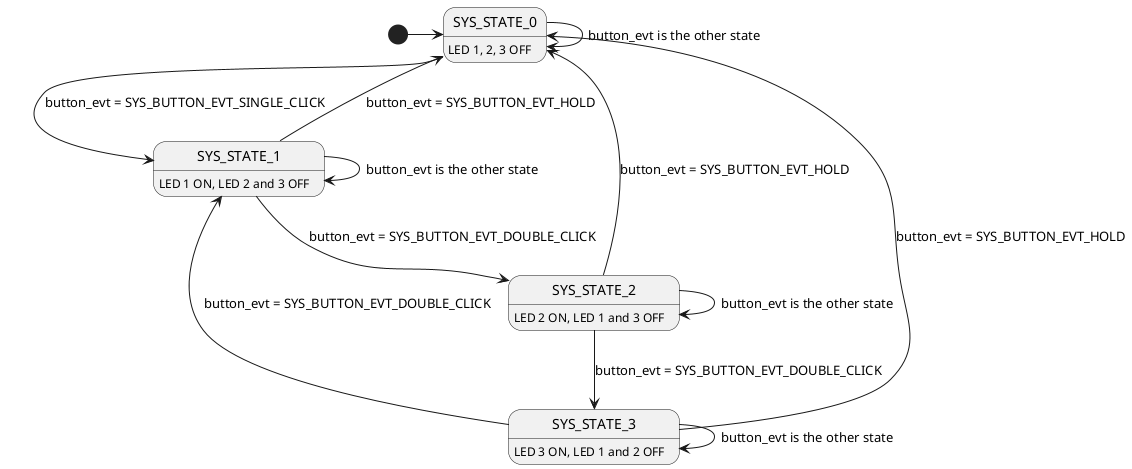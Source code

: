 @startuml

hide empty description

[*] -> SYS_STATE_0

state SYS_STATE_0: LED 1, 2, 3 OFF
state SYS_STATE_1: LED 1 ON, LED 2 and 3 OFF
state SYS_STATE_2: LED 2 ON, LED 1 and 3 OFF
state SYS_STATE_3: LED 3 ON, LED 1 and 2 OFF

SYS_STATE_0 -> SYS_STATE_1: button_evt = SYS_BUTTON_EVT_SINGLE_CLICK
SYS_STATE_0 -> SYS_STATE_0: button_evt is the other state

SYS_STATE_1 -down-> SYS_STATE_2: button_evt = SYS_BUTTON_EVT_DOUBLE_CLICK
SYS_STATE_1 -down-> SYS_STATE_0: button_evt = SYS_BUTTON_EVT_HOLD
SYS_STATE_1 -down-> SYS_STATE_1: button_evt is the other state

SYS_STATE_2 -down-> SYS_STATE_3: button_evt = SYS_BUTTON_EVT_DOUBLE_CLICK
SYS_STATE_2 -down-> SYS_STATE_0: button_evt = SYS_BUTTON_EVT_HOLD
SYS_STATE_2 -down-> SYS_STATE_2: button_evt is the other state

SYS_STATE_3 -> SYS_STATE_1: button_evt = SYS_BUTTON_EVT_DOUBLE_CLICK
SYS_STATE_3 -> SYS_STATE_0: button_evt = SYS_BUTTON_EVT_HOLD
SYS_STATE_3 -> SYS_STATE_3: button_evt is the other state

@enduml